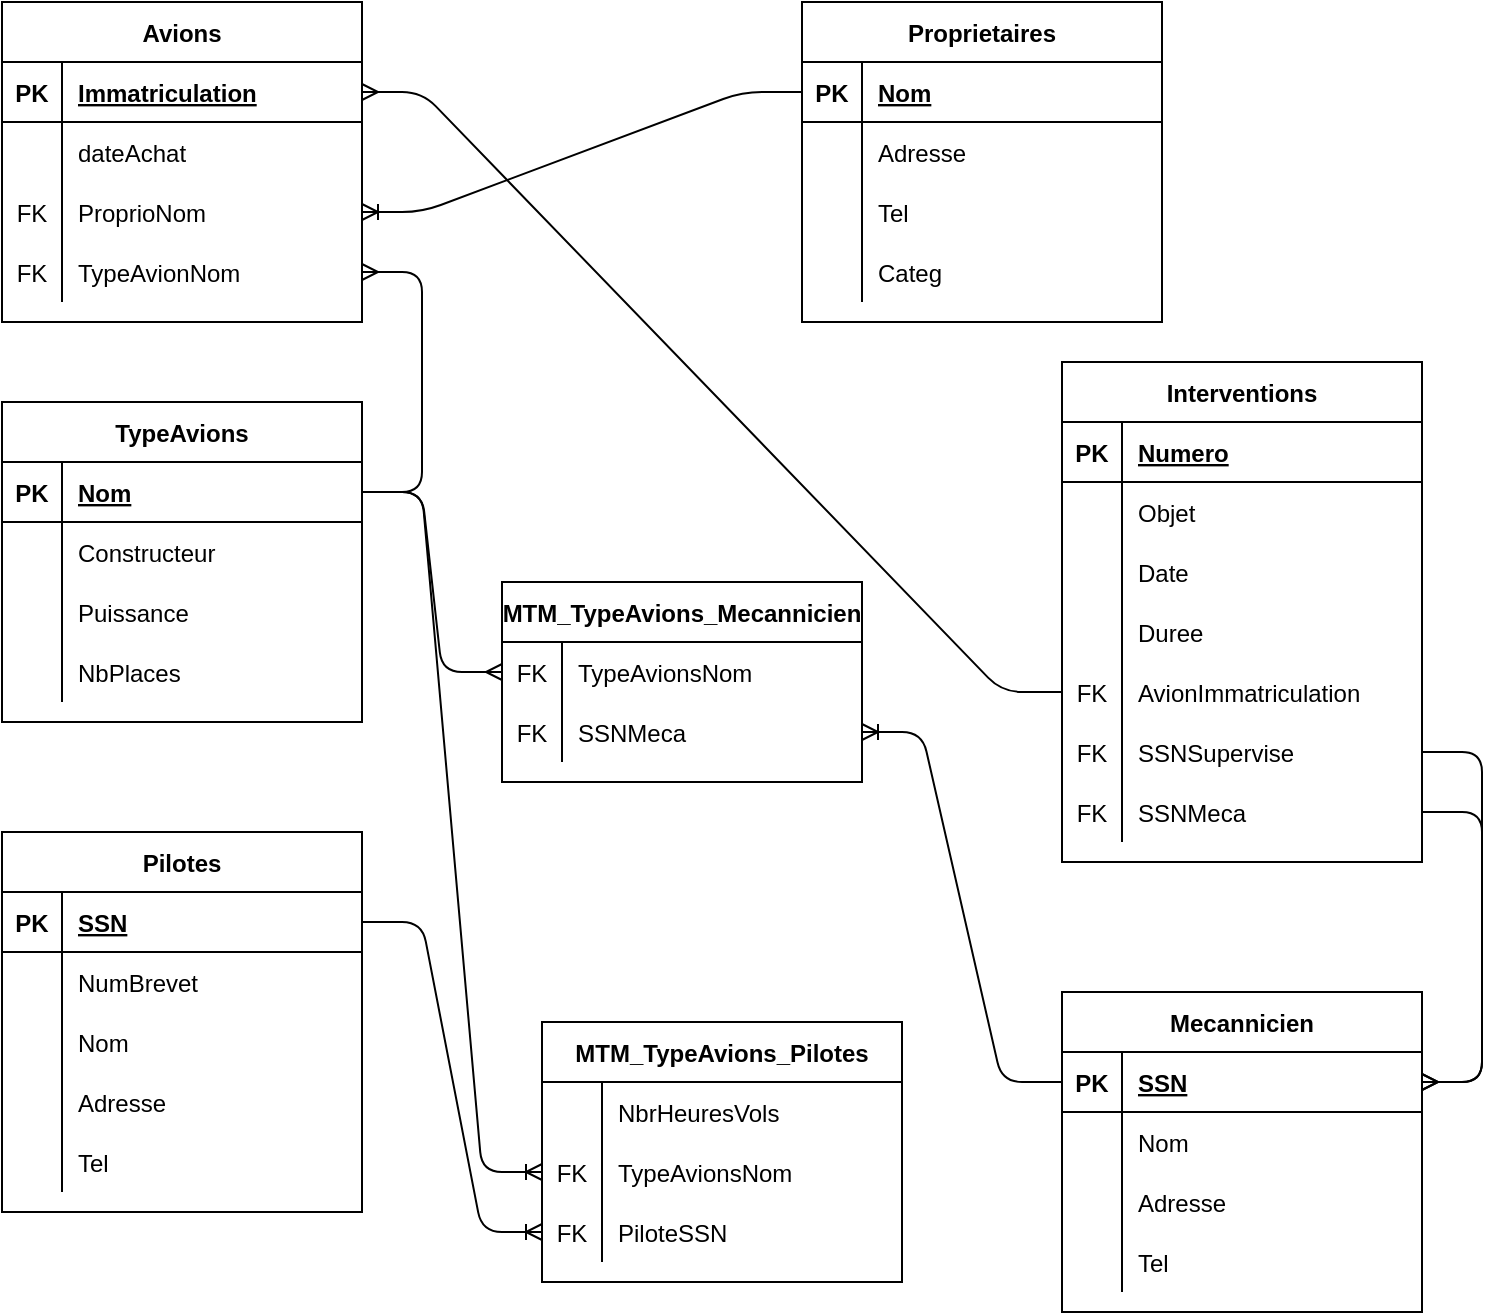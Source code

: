 <mxfile version="14.1.8" type="device"><diagram id="R2lEEEUBdFMjLlhIrx00" name="Page-1"><mxGraphModel dx="875" dy="618" grid="1" gridSize="10" guides="1" tooltips="1" connect="1" arrows="1" fold="1" page="1" pageScale="1" pageWidth="850" pageHeight="1100" math="0" shadow="0" extFonts="Permanent Marker^https://fonts.googleapis.com/css?family=Permanent+Marker"><root><mxCell id="0"/><mxCell id="1" parent="0"/><mxCell id="cyLwVZvLQlu1YtVGpm8A-1" value="Avions" style="shape=table;startSize=30;container=1;collapsible=1;childLayout=tableLayout;fixedRows=1;rowLines=0;fontStyle=1;align=center;resizeLast=1;" vertex="1" parent="1"><mxGeometry x="40" y="40" width="180" height="160" as="geometry"/></mxCell><mxCell id="cyLwVZvLQlu1YtVGpm8A-2" value="" style="shape=partialRectangle;collapsible=0;dropTarget=0;pointerEvents=0;fillColor=none;top=0;left=0;bottom=1;right=0;points=[[0,0.5],[1,0.5]];portConstraint=eastwest;" vertex="1" parent="cyLwVZvLQlu1YtVGpm8A-1"><mxGeometry y="30" width="180" height="30" as="geometry"/></mxCell><mxCell id="cyLwVZvLQlu1YtVGpm8A-3" value="PK" style="shape=partialRectangle;connectable=0;fillColor=none;top=0;left=0;bottom=0;right=0;fontStyle=1;overflow=hidden;" vertex="1" parent="cyLwVZvLQlu1YtVGpm8A-2"><mxGeometry width="30" height="30" as="geometry"/></mxCell><mxCell id="cyLwVZvLQlu1YtVGpm8A-4" value="Immatriculation" style="shape=partialRectangle;connectable=0;fillColor=none;top=0;left=0;bottom=0;right=0;align=left;spacingLeft=6;fontStyle=5;overflow=hidden;" vertex="1" parent="cyLwVZvLQlu1YtVGpm8A-2"><mxGeometry x="30" width="150" height="30" as="geometry"/></mxCell><mxCell id="cyLwVZvLQlu1YtVGpm8A-5" value="" style="shape=partialRectangle;collapsible=0;dropTarget=0;pointerEvents=0;fillColor=none;top=0;left=0;bottom=0;right=0;points=[[0,0.5],[1,0.5]];portConstraint=eastwest;" vertex="1" parent="cyLwVZvLQlu1YtVGpm8A-1"><mxGeometry y="60" width="180" height="30" as="geometry"/></mxCell><mxCell id="cyLwVZvLQlu1YtVGpm8A-6" value="" style="shape=partialRectangle;connectable=0;fillColor=none;top=0;left=0;bottom=0;right=0;editable=1;overflow=hidden;" vertex="1" parent="cyLwVZvLQlu1YtVGpm8A-5"><mxGeometry width="30" height="30" as="geometry"/></mxCell><mxCell id="cyLwVZvLQlu1YtVGpm8A-7" value="dateAchat" style="shape=partialRectangle;connectable=0;fillColor=none;top=0;left=0;bottom=0;right=0;align=left;spacingLeft=6;overflow=hidden;" vertex="1" parent="cyLwVZvLQlu1YtVGpm8A-5"><mxGeometry x="30" width="150" height="30" as="geometry"/></mxCell><mxCell id="cyLwVZvLQlu1YtVGpm8A-29" value="" style="shape=partialRectangle;collapsible=0;dropTarget=0;pointerEvents=0;fillColor=none;top=0;left=0;bottom=0;right=0;points=[[0,0.5],[1,0.5]];portConstraint=eastwest;" vertex="1" parent="cyLwVZvLQlu1YtVGpm8A-1"><mxGeometry y="90" width="180" height="30" as="geometry"/></mxCell><mxCell id="cyLwVZvLQlu1YtVGpm8A-30" value="FK" style="shape=partialRectangle;connectable=0;fillColor=none;top=0;left=0;bottom=0;right=0;fontStyle=0;overflow=hidden;" vertex="1" parent="cyLwVZvLQlu1YtVGpm8A-29"><mxGeometry width="30" height="30" as="geometry"/></mxCell><mxCell id="cyLwVZvLQlu1YtVGpm8A-31" value="ProprioNom" style="shape=partialRectangle;connectable=0;fillColor=none;top=0;left=0;bottom=0;right=0;align=left;spacingLeft=6;fontStyle=0;overflow=hidden;" vertex="1" parent="cyLwVZvLQlu1YtVGpm8A-29"><mxGeometry x="30" width="150" height="30" as="geometry"/></mxCell><mxCell id="cyLwVZvLQlu1YtVGpm8A-48" value="" style="shape=partialRectangle;collapsible=0;dropTarget=0;pointerEvents=0;fillColor=none;top=0;left=0;bottom=0;right=0;points=[[0,0.5],[1,0.5]];portConstraint=eastwest;" vertex="1" parent="cyLwVZvLQlu1YtVGpm8A-1"><mxGeometry y="120" width="180" height="30" as="geometry"/></mxCell><mxCell id="cyLwVZvLQlu1YtVGpm8A-49" value="FK" style="shape=partialRectangle;connectable=0;fillColor=none;top=0;left=0;bottom=0;right=0;fontStyle=0;overflow=hidden;" vertex="1" parent="cyLwVZvLQlu1YtVGpm8A-48"><mxGeometry width="30" height="30" as="geometry"/></mxCell><mxCell id="cyLwVZvLQlu1YtVGpm8A-50" value="TypeAvionNom" style="shape=partialRectangle;connectable=0;fillColor=none;top=0;left=0;bottom=0;right=0;align=left;spacingLeft=6;fontStyle=0;overflow=hidden;" vertex="1" parent="cyLwVZvLQlu1YtVGpm8A-48"><mxGeometry x="30" width="150" height="30" as="geometry"/></mxCell><mxCell id="cyLwVZvLQlu1YtVGpm8A-14" value="Proprietaires" style="shape=table;startSize=30;container=1;collapsible=1;childLayout=tableLayout;fixedRows=1;rowLines=0;fontStyle=1;align=center;resizeLast=1;" vertex="1" parent="1"><mxGeometry x="440" y="40" width="180" height="160" as="geometry"/></mxCell><mxCell id="cyLwVZvLQlu1YtVGpm8A-15" value="" style="shape=partialRectangle;collapsible=0;dropTarget=0;pointerEvents=0;fillColor=none;top=0;left=0;bottom=1;right=0;points=[[0,0.5],[1,0.5]];portConstraint=eastwest;" vertex="1" parent="cyLwVZvLQlu1YtVGpm8A-14"><mxGeometry y="30" width="180" height="30" as="geometry"/></mxCell><mxCell id="cyLwVZvLQlu1YtVGpm8A-16" value="PK" style="shape=partialRectangle;connectable=0;fillColor=none;top=0;left=0;bottom=0;right=0;fontStyle=1;overflow=hidden;" vertex="1" parent="cyLwVZvLQlu1YtVGpm8A-15"><mxGeometry width="30" height="30" as="geometry"/></mxCell><mxCell id="cyLwVZvLQlu1YtVGpm8A-17" value="Nom" style="shape=partialRectangle;connectable=0;fillColor=none;top=0;left=0;bottom=0;right=0;align=left;spacingLeft=6;fontStyle=5;overflow=hidden;" vertex="1" parent="cyLwVZvLQlu1YtVGpm8A-15"><mxGeometry x="30" width="150" height="30" as="geometry"/></mxCell><mxCell id="cyLwVZvLQlu1YtVGpm8A-18" value="" style="shape=partialRectangle;collapsible=0;dropTarget=0;pointerEvents=0;fillColor=none;top=0;left=0;bottom=0;right=0;points=[[0,0.5],[1,0.5]];portConstraint=eastwest;" vertex="1" parent="cyLwVZvLQlu1YtVGpm8A-14"><mxGeometry y="60" width="180" height="30" as="geometry"/></mxCell><mxCell id="cyLwVZvLQlu1YtVGpm8A-19" value="" style="shape=partialRectangle;connectable=0;fillColor=none;top=0;left=0;bottom=0;right=0;editable=1;overflow=hidden;" vertex="1" parent="cyLwVZvLQlu1YtVGpm8A-18"><mxGeometry width="30" height="30" as="geometry"/></mxCell><mxCell id="cyLwVZvLQlu1YtVGpm8A-20" value="Adresse" style="shape=partialRectangle;connectable=0;fillColor=none;top=0;left=0;bottom=0;right=0;align=left;spacingLeft=6;overflow=hidden;" vertex="1" parent="cyLwVZvLQlu1YtVGpm8A-18"><mxGeometry x="30" width="150" height="30" as="geometry"/></mxCell><mxCell id="cyLwVZvLQlu1YtVGpm8A-21" value="" style="shape=partialRectangle;collapsible=0;dropTarget=0;pointerEvents=0;fillColor=none;top=0;left=0;bottom=0;right=0;points=[[0,0.5],[1,0.5]];portConstraint=eastwest;" vertex="1" parent="cyLwVZvLQlu1YtVGpm8A-14"><mxGeometry y="90" width="180" height="30" as="geometry"/></mxCell><mxCell id="cyLwVZvLQlu1YtVGpm8A-22" value="" style="shape=partialRectangle;connectable=0;fillColor=none;top=0;left=0;bottom=0;right=0;editable=1;overflow=hidden;" vertex="1" parent="cyLwVZvLQlu1YtVGpm8A-21"><mxGeometry width="30" height="30" as="geometry"/></mxCell><mxCell id="cyLwVZvLQlu1YtVGpm8A-23" value="Tel" style="shape=partialRectangle;connectable=0;fillColor=none;top=0;left=0;bottom=0;right=0;align=left;spacingLeft=6;overflow=hidden;" vertex="1" parent="cyLwVZvLQlu1YtVGpm8A-21"><mxGeometry x="30" width="150" height="30" as="geometry"/></mxCell><mxCell id="cyLwVZvLQlu1YtVGpm8A-24" value="" style="shape=partialRectangle;collapsible=0;dropTarget=0;pointerEvents=0;fillColor=none;top=0;left=0;bottom=0;right=0;points=[[0,0.5],[1,0.5]];portConstraint=eastwest;" vertex="1" parent="cyLwVZvLQlu1YtVGpm8A-14"><mxGeometry y="120" width="180" height="30" as="geometry"/></mxCell><mxCell id="cyLwVZvLQlu1YtVGpm8A-25" value="" style="shape=partialRectangle;connectable=0;fillColor=none;top=0;left=0;bottom=0;right=0;editable=1;overflow=hidden;" vertex="1" parent="cyLwVZvLQlu1YtVGpm8A-24"><mxGeometry width="30" height="30" as="geometry"/></mxCell><mxCell id="cyLwVZvLQlu1YtVGpm8A-26" value="Categ" style="shape=partialRectangle;connectable=0;fillColor=none;top=0;left=0;bottom=0;right=0;align=left;spacingLeft=6;overflow=hidden;" vertex="1" parent="cyLwVZvLQlu1YtVGpm8A-24"><mxGeometry x="30" width="150" height="30" as="geometry"/></mxCell><mxCell id="cyLwVZvLQlu1YtVGpm8A-32" value="" style="edgeStyle=entityRelationEdgeStyle;fontSize=12;html=1;endArrow=ERoneToMany;entryX=1;entryY=0.5;entryDx=0;entryDy=0;exitX=0;exitY=0.5;exitDx=0;exitDy=0;" edge="1" parent="1" source="cyLwVZvLQlu1YtVGpm8A-15" target="cyLwVZvLQlu1YtVGpm8A-29"><mxGeometry width="100" height="100" relative="1" as="geometry"><mxPoint x="300" y="240" as="sourcePoint"/><mxPoint x="400" y="140" as="targetPoint"/></mxGeometry></mxCell><mxCell id="cyLwVZvLQlu1YtVGpm8A-35" value="TypeAvions" style="shape=table;startSize=30;container=1;collapsible=1;childLayout=tableLayout;fixedRows=1;rowLines=0;fontStyle=1;align=center;resizeLast=1;" vertex="1" parent="1"><mxGeometry x="40" y="240" width="180" height="160" as="geometry"/></mxCell><mxCell id="cyLwVZvLQlu1YtVGpm8A-36" value="" style="shape=partialRectangle;collapsible=0;dropTarget=0;pointerEvents=0;fillColor=none;top=0;left=0;bottom=1;right=0;points=[[0,0.5],[1,0.5]];portConstraint=eastwest;" vertex="1" parent="cyLwVZvLQlu1YtVGpm8A-35"><mxGeometry y="30" width="180" height="30" as="geometry"/></mxCell><mxCell id="cyLwVZvLQlu1YtVGpm8A-37" value="PK" style="shape=partialRectangle;connectable=0;fillColor=none;top=0;left=0;bottom=0;right=0;fontStyle=1;overflow=hidden;" vertex="1" parent="cyLwVZvLQlu1YtVGpm8A-36"><mxGeometry width="30" height="30" as="geometry"/></mxCell><mxCell id="cyLwVZvLQlu1YtVGpm8A-38" value="Nom" style="shape=partialRectangle;connectable=0;fillColor=none;top=0;left=0;bottom=0;right=0;align=left;spacingLeft=6;fontStyle=5;overflow=hidden;" vertex="1" parent="cyLwVZvLQlu1YtVGpm8A-36"><mxGeometry x="30" width="150" height="30" as="geometry"/></mxCell><mxCell id="cyLwVZvLQlu1YtVGpm8A-39" value="" style="shape=partialRectangle;collapsible=0;dropTarget=0;pointerEvents=0;fillColor=none;top=0;left=0;bottom=0;right=0;points=[[0,0.5],[1,0.5]];portConstraint=eastwest;" vertex="1" parent="cyLwVZvLQlu1YtVGpm8A-35"><mxGeometry y="60" width="180" height="30" as="geometry"/></mxCell><mxCell id="cyLwVZvLQlu1YtVGpm8A-40" value="" style="shape=partialRectangle;connectable=0;fillColor=none;top=0;left=0;bottom=0;right=0;editable=1;overflow=hidden;" vertex="1" parent="cyLwVZvLQlu1YtVGpm8A-39"><mxGeometry width="30" height="30" as="geometry"/></mxCell><mxCell id="cyLwVZvLQlu1YtVGpm8A-41" value="Constructeur" style="shape=partialRectangle;connectable=0;fillColor=none;top=0;left=0;bottom=0;right=0;align=left;spacingLeft=6;overflow=hidden;" vertex="1" parent="cyLwVZvLQlu1YtVGpm8A-39"><mxGeometry x="30" width="150" height="30" as="geometry"/></mxCell><mxCell id="cyLwVZvLQlu1YtVGpm8A-42" value="" style="shape=partialRectangle;collapsible=0;dropTarget=0;pointerEvents=0;fillColor=none;top=0;left=0;bottom=0;right=0;points=[[0,0.5],[1,0.5]];portConstraint=eastwest;" vertex="1" parent="cyLwVZvLQlu1YtVGpm8A-35"><mxGeometry y="90" width="180" height="30" as="geometry"/></mxCell><mxCell id="cyLwVZvLQlu1YtVGpm8A-43" value="" style="shape=partialRectangle;connectable=0;fillColor=none;top=0;left=0;bottom=0;right=0;editable=1;overflow=hidden;" vertex="1" parent="cyLwVZvLQlu1YtVGpm8A-42"><mxGeometry width="30" height="30" as="geometry"/></mxCell><mxCell id="cyLwVZvLQlu1YtVGpm8A-44" value="Puissance" style="shape=partialRectangle;connectable=0;fillColor=none;top=0;left=0;bottom=0;right=0;align=left;spacingLeft=6;overflow=hidden;" vertex="1" parent="cyLwVZvLQlu1YtVGpm8A-42"><mxGeometry x="30" width="150" height="30" as="geometry"/></mxCell><mxCell id="cyLwVZvLQlu1YtVGpm8A-45" value="" style="shape=partialRectangle;collapsible=0;dropTarget=0;pointerEvents=0;fillColor=none;top=0;left=0;bottom=0;right=0;points=[[0,0.5],[1,0.5]];portConstraint=eastwest;" vertex="1" parent="cyLwVZvLQlu1YtVGpm8A-35"><mxGeometry y="120" width="180" height="30" as="geometry"/></mxCell><mxCell id="cyLwVZvLQlu1YtVGpm8A-46" value="" style="shape=partialRectangle;connectable=0;fillColor=none;top=0;left=0;bottom=0;right=0;editable=1;overflow=hidden;" vertex="1" parent="cyLwVZvLQlu1YtVGpm8A-45"><mxGeometry width="30" height="30" as="geometry"/></mxCell><mxCell id="cyLwVZvLQlu1YtVGpm8A-47" value="NbPlaces" style="shape=partialRectangle;connectable=0;fillColor=none;top=0;left=0;bottom=0;right=0;align=left;spacingLeft=6;overflow=hidden;" vertex="1" parent="cyLwVZvLQlu1YtVGpm8A-45"><mxGeometry x="30" width="150" height="30" as="geometry"/></mxCell><mxCell id="cyLwVZvLQlu1YtVGpm8A-51" value="" style="edgeStyle=entityRelationEdgeStyle;fontSize=12;html=1;endArrow=ERmany;entryX=1;entryY=0.5;entryDx=0;entryDy=0;exitX=1;exitY=0.5;exitDx=0;exitDy=0;" edge="1" parent="1" source="cyLwVZvLQlu1YtVGpm8A-36" target="cyLwVZvLQlu1YtVGpm8A-48"><mxGeometry width="100" height="100" relative="1" as="geometry"><mxPoint x="280" y="350" as="sourcePoint"/><mxPoint x="380" y="250" as="targetPoint"/></mxGeometry></mxCell><mxCell id="cyLwVZvLQlu1YtVGpm8A-52" value="Pilotes" style="shape=table;startSize=30;container=1;collapsible=1;childLayout=tableLayout;fixedRows=1;rowLines=0;fontStyle=1;align=center;resizeLast=1;" vertex="1" parent="1"><mxGeometry x="40" y="455" width="180" height="190" as="geometry"/></mxCell><mxCell id="cyLwVZvLQlu1YtVGpm8A-53" value="" style="shape=partialRectangle;collapsible=0;dropTarget=0;pointerEvents=0;fillColor=none;top=0;left=0;bottom=1;right=0;points=[[0,0.5],[1,0.5]];portConstraint=eastwest;" vertex="1" parent="cyLwVZvLQlu1YtVGpm8A-52"><mxGeometry y="30" width="180" height="30" as="geometry"/></mxCell><mxCell id="cyLwVZvLQlu1YtVGpm8A-54" value="PK" style="shape=partialRectangle;connectable=0;fillColor=none;top=0;left=0;bottom=0;right=0;fontStyle=1;overflow=hidden;" vertex="1" parent="cyLwVZvLQlu1YtVGpm8A-53"><mxGeometry width="30" height="30" as="geometry"/></mxCell><mxCell id="cyLwVZvLQlu1YtVGpm8A-55" value="SSN" style="shape=partialRectangle;connectable=0;fillColor=none;top=0;left=0;bottom=0;right=0;align=left;spacingLeft=6;fontStyle=5;overflow=hidden;" vertex="1" parent="cyLwVZvLQlu1YtVGpm8A-53"><mxGeometry x="30" width="150" height="30" as="geometry"/></mxCell><mxCell id="cyLwVZvLQlu1YtVGpm8A-56" value="" style="shape=partialRectangle;collapsible=0;dropTarget=0;pointerEvents=0;fillColor=none;top=0;left=0;bottom=0;right=0;points=[[0,0.5],[1,0.5]];portConstraint=eastwest;" vertex="1" parent="cyLwVZvLQlu1YtVGpm8A-52"><mxGeometry y="60" width="180" height="30" as="geometry"/></mxCell><mxCell id="cyLwVZvLQlu1YtVGpm8A-57" value="" style="shape=partialRectangle;connectable=0;fillColor=none;top=0;left=0;bottom=0;right=0;editable=1;overflow=hidden;" vertex="1" parent="cyLwVZvLQlu1YtVGpm8A-56"><mxGeometry width="30" height="30" as="geometry"/></mxCell><mxCell id="cyLwVZvLQlu1YtVGpm8A-58" value="NumBrevet" style="shape=partialRectangle;connectable=0;fillColor=none;top=0;left=0;bottom=0;right=0;align=left;spacingLeft=6;overflow=hidden;" vertex="1" parent="cyLwVZvLQlu1YtVGpm8A-56"><mxGeometry x="30" width="150" height="30" as="geometry"/></mxCell><mxCell id="cyLwVZvLQlu1YtVGpm8A-59" value="" style="shape=partialRectangle;collapsible=0;dropTarget=0;pointerEvents=0;fillColor=none;top=0;left=0;bottom=0;right=0;points=[[0,0.5],[1,0.5]];portConstraint=eastwest;" vertex="1" parent="cyLwVZvLQlu1YtVGpm8A-52"><mxGeometry y="90" width="180" height="30" as="geometry"/></mxCell><mxCell id="cyLwVZvLQlu1YtVGpm8A-60" value="" style="shape=partialRectangle;connectable=0;fillColor=none;top=0;left=0;bottom=0;right=0;editable=1;overflow=hidden;" vertex="1" parent="cyLwVZvLQlu1YtVGpm8A-59"><mxGeometry width="30" height="30" as="geometry"/></mxCell><mxCell id="cyLwVZvLQlu1YtVGpm8A-61" value="Nom" style="shape=partialRectangle;connectable=0;fillColor=none;top=0;left=0;bottom=0;right=0;align=left;spacingLeft=6;overflow=hidden;" vertex="1" parent="cyLwVZvLQlu1YtVGpm8A-59"><mxGeometry x="30" width="150" height="30" as="geometry"/></mxCell><mxCell id="cyLwVZvLQlu1YtVGpm8A-62" value="" style="shape=partialRectangle;collapsible=0;dropTarget=0;pointerEvents=0;fillColor=none;top=0;left=0;bottom=0;right=0;points=[[0,0.5],[1,0.5]];portConstraint=eastwest;" vertex="1" parent="cyLwVZvLQlu1YtVGpm8A-52"><mxGeometry y="120" width="180" height="30" as="geometry"/></mxCell><mxCell id="cyLwVZvLQlu1YtVGpm8A-63" value="" style="shape=partialRectangle;connectable=0;fillColor=none;top=0;left=0;bottom=0;right=0;editable=1;overflow=hidden;" vertex="1" parent="cyLwVZvLQlu1YtVGpm8A-62"><mxGeometry width="30" height="30" as="geometry"/></mxCell><mxCell id="cyLwVZvLQlu1YtVGpm8A-64" value="Adresse" style="shape=partialRectangle;connectable=0;fillColor=none;top=0;left=0;bottom=0;right=0;align=left;spacingLeft=6;overflow=hidden;" vertex="1" parent="cyLwVZvLQlu1YtVGpm8A-62"><mxGeometry x="30" width="150" height="30" as="geometry"/></mxCell><mxCell id="cyLwVZvLQlu1YtVGpm8A-66" value="" style="shape=partialRectangle;collapsible=0;dropTarget=0;pointerEvents=0;fillColor=none;top=0;left=0;bottom=0;right=0;points=[[0,0.5],[1,0.5]];portConstraint=eastwest;" vertex="1" parent="cyLwVZvLQlu1YtVGpm8A-52"><mxGeometry y="150" width="180" height="30" as="geometry"/></mxCell><mxCell id="cyLwVZvLQlu1YtVGpm8A-67" value="" style="shape=partialRectangle;connectable=0;fillColor=none;top=0;left=0;bottom=0;right=0;editable=1;overflow=hidden;" vertex="1" parent="cyLwVZvLQlu1YtVGpm8A-66"><mxGeometry width="30" height="30" as="geometry"/></mxCell><mxCell id="cyLwVZvLQlu1YtVGpm8A-68" value="Tel" style="shape=partialRectangle;connectable=0;fillColor=none;top=0;left=0;bottom=0;right=0;align=left;spacingLeft=6;overflow=hidden;" vertex="1" parent="cyLwVZvLQlu1YtVGpm8A-66"><mxGeometry x="30" width="150" height="30" as="geometry"/></mxCell><mxCell id="cyLwVZvLQlu1YtVGpm8A-69" value="MTM_TypeAvions_Pilotes" style="shape=table;startSize=30;container=1;collapsible=1;childLayout=tableLayout;fixedRows=1;rowLines=0;fontStyle=1;align=center;resizeLast=1;" vertex="1" parent="1"><mxGeometry x="310" y="550" width="180" height="130" as="geometry"/></mxCell><mxCell id="cyLwVZvLQlu1YtVGpm8A-79" value="" style="shape=partialRectangle;collapsible=0;dropTarget=0;pointerEvents=0;fillColor=none;top=0;left=0;bottom=0;right=0;points=[[0,0.5],[1,0.5]];portConstraint=eastwest;" vertex="1" parent="cyLwVZvLQlu1YtVGpm8A-69"><mxGeometry y="30" width="180" height="30" as="geometry"/></mxCell><mxCell id="cyLwVZvLQlu1YtVGpm8A-80" value="" style="shape=partialRectangle;connectable=0;fillColor=none;top=0;left=0;bottom=0;right=0;editable=1;overflow=hidden;" vertex="1" parent="cyLwVZvLQlu1YtVGpm8A-79"><mxGeometry width="30" height="30" as="geometry"/></mxCell><mxCell id="cyLwVZvLQlu1YtVGpm8A-81" value="NbrHeuresVols" style="shape=partialRectangle;connectable=0;fillColor=none;top=0;left=0;bottom=0;right=0;align=left;spacingLeft=6;overflow=hidden;" vertex="1" parent="cyLwVZvLQlu1YtVGpm8A-79"><mxGeometry x="30" width="150" height="30" as="geometry"/></mxCell><mxCell id="cyLwVZvLQlu1YtVGpm8A-82" value="" style="shape=partialRectangle;collapsible=0;dropTarget=0;pointerEvents=0;fillColor=none;top=0;left=0;bottom=0;right=0;points=[[0,0.5],[1,0.5]];portConstraint=eastwest;" vertex="1" parent="cyLwVZvLQlu1YtVGpm8A-69"><mxGeometry y="60" width="180" height="30" as="geometry"/></mxCell><mxCell id="cyLwVZvLQlu1YtVGpm8A-83" value="FK" style="shape=partialRectangle;connectable=0;fillColor=none;top=0;left=0;bottom=0;right=0;fontStyle=0;overflow=hidden;" vertex="1" parent="cyLwVZvLQlu1YtVGpm8A-82"><mxGeometry width="30" height="30" as="geometry"/></mxCell><mxCell id="cyLwVZvLQlu1YtVGpm8A-84" value="TypeAvionsNom" style="shape=partialRectangle;connectable=0;fillColor=none;top=0;left=0;bottom=0;right=0;align=left;spacingLeft=6;fontStyle=0;overflow=hidden;" vertex="1" parent="cyLwVZvLQlu1YtVGpm8A-82"><mxGeometry x="30" width="150" height="30" as="geometry"/></mxCell><mxCell id="cyLwVZvLQlu1YtVGpm8A-85" value="" style="shape=partialRectangle;collapsible=0;dropTarget=0;pointerEvents=0;fillColor=none;top=0;left=0;bottom=0;right=0;points=[[0,0.5],[1,0.5]];portConstraint=eastwest;" vertex="1" parent="cyLwVZvLQlu1YtVGpm8A-69"><mxGeometry y="90" width="180" height="30" as="geometry"/></mxCell><mxCell id="cyLwVZvLQlu1YtVGpm8A-86" value="FK" style="shape=partialRectangle;connectable=0;fillColor=none;top=0;left=0;bottom=0;right=0;fontStyle=0;overflow=hidden;" vertex="1" parent="cyLwVZvLQlu1YtVGpm8A-85"><mxGeometry width="30" height="30" as="geometry"/></mxCell><mxCell id="cyLwVZvLQlu1YtVGpm8A-87" value="PiloteSSN" style="shape=partialRectangle;connectable=0;fillColor=none;top=0;left=0;bottom=0;right=0;align=left;spacingLeft=6;fontStyle=0;overflow=hidden;" vertex="1" parent="cyLwVZvLQlu1YtVGpm8A-85"><mxGeometry x="30" width="150" height="30" as="geometry"/></mxCell><mxCell id="cyLwVZvLQlu1YtVGpm8A-88" value="" style="edgeStyle=entityRelationEdgeStyle;fontSize=12;html=1;endArrow=ERoneToMany;exitX=1;exitY=0.5;exitDx=0;exitDy=0;entryX=0;entryY=0.5;entryDx=0;entryDy=0;" edge="1" parent="1" source="cyLwVZvLQlu1YtVGpm8A-36" target="cyLwVZvLQlu1YtVGpm8A-82"><mxGeometry width="100" height="100" relative="1" as="geometry"><mxPoint x="325" y="360" as="sourcePoint"/><mxPoint x="425" y="260" as="targetPoint"/></mxGeometry></mxCell><mxCell id="cyLwVZvLQlu1YtVGpm8A-89" value="" style="edgeStyle=entityRelationEdgeStyle;fontSize=12;html=1;endArrow=ERoneToMany;entryX=0;entryY=0.5;entryDx=0;entryDy=0;exitX=1;exitY=0.5;exitDx=0;exitDy=0;" edge="1" parent="1" source="cyLwVZvLQlu1YtVGpm8A-53" target="cyLwVZvLQlu1YtVGpm8A-85"><mxGeometry width="100" height="100" relative="1" as="geometry"><mxPoint x="190" y="640" as="sourcePoint"/><mxPoint x="290" y="540" as="targetPoint"/></mxGeometry></mxCell><mxCell id="cyLwVZvLQlu1YtVGpm8A-90" value="Interventions" style="shape=table;startSize=30;container=1;collapsible=1;childLayout=tableLayout;fixedRows=1;rowLines=0;fontStyle=1;align=center;resizeLast=1;" vertex="1" parent="1"><mxGeometry x="570" y="220" width="180" height="250" as="geometry"/></mxCell><mxCell id="cyLwVZvLQlu1YtVGpm8A-91" value="" style="shape=partialRectangle;collapsible=0;dropTarget=0;pointerEvents=0;fillColor=none;top=0;left=0;bottom=1;right=0;points=[[0,0.5],[1,0.5]];portConstraint=eastwest;" vertex="1" parent="cyLwVZvLQlu1YtVGpm8A-90"><mxGeometry y="30" width="180" height="30" as="geometry"/></mxCell><mxCell id="cyLwVZvLQlu1YtVGpm8A-92" value="PK" style="shape=partialRectangle;connectable=0;fillColor=none;top=0;left=0;bottom=0;right=0;fontStyle=1;overflow=hidden;" vertex="1" parent="cyLwVZvLQlu1YtVGpm8A-91"><mxGeometry width="30" height="30" as="geometry"/></mxCell><mxCell id="cyLwVZvLQlu1YtVGpm8A-93" value="Numero" style="shape=partialRectangle;connectable=0;fillColor=none;top=0;left=0;bottom=0;right=0;align=left;spacingLeft=6;fontStyle=5;overflow=hidden;" vertex="1" parent="cyLwVZvLQlu1YtVGpm8A-91"><mxGeometry x="30" width="150" height="30" as="geometry"/></mxCell><mxCell id="cyLwVZvLQlu1YtVGpm8A-94" value="" style="shape=partialRectangle;collapsible=0;dropTarget=0;pointerEvents=0;fillColor=none;top=0;left=0;bottom=0;right=0;points=[[0,0.5],[1,0.5]];portConstraint=eastwest;" vertex="1" parent="cyLwVZvLQlu1YtVGpm8A-90"><mxGeometry y="60" width="180" height="30" as="geometry"/></mxCell><mxCell id="cyLwVZvLQlu1YtVGpm8A-95" value="" style="shape=partialRectangle;connectable=0;fillColor=none;top=0;left=0;bottom=0;right=0;editable=1;overflow=hidden;" vertex="1" parent="cyLwVZvLQlu1YtVGpm8A-94"><mxGeometry width="30" height="30" as="geometry"/></mxCell><mxCell id="cyLwVZvLQlu1YtVGpm8A-96" value="Objet" style="shape=partialRectangle;connectable=0;fillColor=none;top=0;left=0;bottom=0;right=0;align=left;spacingLeft=6;overflow=hidden;" vertex="1" parent="cyLwVZvLQlu1YtVGpm8A-94"><mxGeometry x="30" width="150" height="30" as="geometry"/></mxCell><mxCell id="cyLwVZvLQlu1YtVGpm8A-97" value="" style="shape=partialRectangle;collapsible=0;dropTarget=0;pointerEvents=0;fillColor=none;top=0;left=0;bottom=0;right=0;points=[[0,0.5],[1,0.5]];portConstraint=eastwest;" vertex="1" parent="cyLwVZvLQlu1YtVGpm8A-90"><mxGeometry y="90" width="180" height="30" as="geometry"/></mxCell><mxCell id="cyLwVZvLQlu1YtVGpm8A-98" value="" style="shape=partialRectangle;connectable=0;fillColor=none;top=0;left=0;bottom=0;right=0;editable=1;overflow=hidden;" vertex="1" parent="cyLwVZvLQlu1YtVGpm8A-97"><mxGeometry width="30" height="30" as="geometry"/></mxCell><mxCell id="cyLwVZvLQlu1YtVGpm8A-99" value="Date" style="shape=partialRectangle;connectable=0;fillColor=none;top=0;left=0;bottom=0;right=0;align=left;spacingLeft=6;overflow=hidden;" vertex="1" parent="cyLwVZvLQlu1YtVGpm8A-97"><mxGeometry x="30" width="150" height="30" as="geometry"/></mxCell><mxCell id="cyLwVZvLQlu1YtVGpm8A-100" value="" style="shape=partialRectangle;collapsible=0;dropTarget=0;pointerEvents=0;fillColor=none;top=0;left=0;bottom=0;right=0;points=[[0,0.5],[1,0.5]];portConstraint=eastwest;" vertex="1" parent="cyLwVZvLQlu1YtVGpm8A-90"><mxGeometry y="120" width="180" height="30" as="geometry"/></mxCell><mxCell id="cyLwVZvLQlu1YtVGpm8A-101" value="" style="shape=partialRectangle;connectable=0;fillColor=none;top=0;left=0;bottom=0;right=0;editable=1;overflow=hidden;" vertex="1" parent="cyLwVZvLQlu1YtVGpm8A-100"><mxGeometry width="30" height="30" as="geometry"/></mxCell><mxCell id="cyLwVZvLQlu1YtVGpm8A-102" value="Duree" style="shape=partialRectangle;connectable=0;fillColor=none;top=0;left=0;bottom=0;right=0;align=left;spacingLeft=6;overflow=hidden;" vertex="1" parent="cyLwVZvLQlu1YtVGpm8A-100"><mxGeometry x="30" width="150" height="30" as="geometry"/></mxCell><mxCell id="cyLwVZvLQlu1YtVGpm8A-104" value="" style="shape=partialRectangle;collapsible=0;dropTarget=0;pointerEvents=0;fillColor=none;top=0;left=0;bottom=0;right=0;points=[[0,0.5],[1,0.5]];portConstraint=eastwest;" vertex="1" parent="cyLwVZvLQlu1YtVGpm8A-90"><mxGeometry y="150" width="180" height="30" as="geometry"/></mxCell><mxCell id="cyLwVZvLQlu1YtVGpm8A-105" value="FK" style="shape=partialRectangle;connectable=0;fillColor=none;top=0;left=0;bottom=0;right=0;fontStyle=0;overflow=hidden;" vertex="1" parent="cyLwVZvLQlu1YtVGpm8A-104"><mxGeometry width="30" height="30" as="geometry"/></mxCell><mxCell id="cyLwVZvLQlu1YtVGpm8A-106" value="AvionImmatriculation" style="shape=partialRectangle;connectable=0;fillColor=none;top=0;left=0;bottom=0;right=0;align=left;spacingLeft=6;fontStyle=0;overflow=hidden;" vertex="1" parent="cyLwVZvLQlu1YtVGpm8A-104"><mxGeometry x="30" width="150" height="30" as="geometry"/></mxCell><mxCell id="cyLwVZvLQlu1YtVGpm8A-120" value="" style="shape=partialRectangle;collapsible=0;dropTarget=0;pointerEvents=0;fillColor=none;top=0;left=0;bottom=0;right=0;points=[[0,0.5],[1,0.5]];portConstraint=eastwest;" vertex="1" parent="cyLwVZvLQlu1YtVGpm8A-90"><mxGeometry y="180" width="180" height="30" as="geometry"/></mxCell><mxCell id="cyLwVZvLQlu1YtVGpm8A-121" value="FK" style="shape=partialRectangle;connectable=0;fillColor=none;top=0;left=0;bottom=0;right=0;fontStyle=0;overflow=hidden;" vertex="1" parent="cyLwVZvLQlu1YtVGpm8A-120"><mxGeometry width="30" height="30" as="geometry"/></mxCell><mxCell id="cyLwVZvLQlu1YtVGpm8A-122" value="SSNSupervise" style="shape=partialRectangle;connectable=0;fillColor=none;top=0;left=0;bottom=0;right=0;align=left;spacingLeft=6;fontStyle=0;overflow=hidden;" vertex="1" parent="cyLwVZvLQlu1YtVGpm8A-120"><mxGeometry x="30" width="150" height="30" as="geometry"/></mxCell><mxCell id="cyLwVZvLQlu1YtVGpm8A-130" value="" style="shape=partialRectangle;collapsible=0;dropTarget=0;pointerEvents=0;fillColor=none;top=0;left=0;bottom=0;right=0;points=[[0,0.5],[1,0.5]];portConstraint=eastwest;" vertex="1" parent="cyLwVZvLQlu1YtVGpm8A-90"><mxGeometry y="210" width="180" height="30" as="geometry"/></mxCell><mxCell id="cyLwVZvLQlu1YtVGpm8A-131" value="FK" style="shape=partialRectangle;connectable=0;fillColor=none;top=0;left=0;bottom=0;right=0;fontStyle=0;overflow=hidden;" vertex="1" parent="cyLwVZvLQlu1YtVGpm8A-130"><mxGeometry width="30" height="30" as="geometry"/></mxCell><mxCell id="cyLwVZvLQlu1YtVGpm8A-132" value="SSNMeca" style="shape=partialRectangle;connectable=0;fillColor=none;top=0;left=0;bottom=0;right=0;align=left;spacingLeft=6;fontStyle=0;overflow=hidden;" vertex="1" parent="cyLwVZvLQlu1YtVGpm8A-130"><mxGeometry x="30" width="150" height="30" as="geometry"/></mxCell><mxCell id="cyLwVZvLQlu1YtVGpm8A-103" value="" style="edgeStyle=entityRelationEdgeStyle;fontSize=12;html=1;endArrow=ERmany;entryX=1;entryY=0.5;entryDx=0;entryDy=0;exitX=0;exitY=0.5;exitDx=0;exitDy=0;" edge="1" parent="1" source="cyLwVZvLQlu1YtVGpm8A-104" target="cyLwVZvLQlu1YtVGpm8A-2"><mxGeometry width="100" height="100" relative="1" as="geometry"><mxPoint x="370" y="350" as="sourcePoint"/><mxPoint x="470" y="250" as="targetPoint"/></mxGeometry></mxCell><mxCell id="cyLwVZvLQlu1YtVGpm8A-107" value="Mecannicien" style="shape=table;startSize=30;container=1;collapsible=1;childLayout=tableLayout;fixedRows=1;rowLines=0;fontStyle=1;align=center;resizeLast=1;" vertex="1" parent="1"><mxGeometry x="570" y="535" width="180" height="160" as="geometry"/></mxCell><mxCell id="cyLwVZvLQlu1YtVGpm8A-108" value="" style="shape=partialRectangle;collapsible=0;dropTarget=0;pointerEvents=0;fillColor=none;top=0;left=0;bottom=1;right=0;points=[[0,0.5],[1,0.5]];portConstraint=eastwest;" vertex="1" parent="cyLwVZvLQlu1YtVGpm8A-107"><mxGeometry y="30" width="180" height="30" as="geometry"/></mxCell><mxCell id="cyLwVZvLQlu1YtVGpm8A-109" value="PK" style="shape=partialRectangle;connectable=0;fillColor=none;top=0;left=0;bottom=0;right=0;fontStyle=1;overflow=hidden;" vertex="1" parent="cyLwVZvLQlu1YtVGpm8A-108"><mxGeometry width="30" height="30" as="geometry"/></mxCell><mxCell id="cyLwVZvLQlu1YtVGpm8A-110" value="SSN" style="shape=partialRectangle;connectable=0;fillColor=none;top=0;left=0;bottom=0;right=0;align=left;spacingLeft=6;fontStyle=5;overflow=hidden;" vertex="1" parent="cyLwVZvLQlu1YtVGpm8A-108"><mxGeometry x="30" width="150" height="30" as="geometry"/></mxCell><mxCell id="cyLwVZvLQlu1YtVGpm8A-111" value="" style="shape=partialRectangle;collapsible=0;dropTarget=0;pointerEvents=0;fillColor=none;top=0;left=0;bottom=0;right=0;points=[[0,0.5],[1,0.5]];portConstraint=eastwest;" vertex="1" parent="cyLwVZvLQlu1YtVGpm8A-107"><mxGeometry y="60" width="180" height="30" as="geometry"/></mxCell><mxCell id="cyLwVZvLQlu1YtVGpm8A-112" value="" style="shape=partialRectangle;connectable=0;fillColor=none;top=0;left=0;bottom=0;right=0;editable=1;overflow=hidden;" vertex="1" parent="cyLwVZvLQlu1YtVGpm8A-111"><mxGeometry width="30" height="30" as="geometry"/></mxCell><mxCell id="cyLwVZvLQlu1YtVGpm8A-113" value="Nom" style="shape=partialRectangle;connectable=0;fillColor=none;top=0;left=0;bottom=0;right=0;align=left;spacingLeft=6;overflow=hidden;" vertex="1" parent="cyLwVZvLQlu1YtVGpm8A-111"><mxGeometry x="30" width="150" height="30" as="geometry"/></mxCell><mxCell id="cyLwVZvLQlu1YtVGpm8A-114" value="" style="shape=partialRectangle;collapsible=0;dropTarget=0;pointerEvents=0;fillColor=none;top=0;left=0;bottom=0;right=0;points=[[0,0.5],[1,0.5]];portConstraint=eastwest;" vertex="1" parent="cyLwVZvLQlu1YtVGpm8A-107"><mxGeometry y="90" width="180" height="30" as="geometry"/></mxCell><mxCell id="cyLwVZvLQlu1YtVGpm8A-115" value="" style="shape=partialRectangle;connectable=0;fillColor=none;top=0;left=0;bottom=0;right=0;editable=1;overflow=hidden;" vertex="1" parent="cyLwVZvLQlu1YtVGpm8A-114"><mxGeometry width="30" height="30" as="geometry"/></mxCell><mxCell id="cyLwVZvLQlu1YtVGpm8A-116" value="Adresse" style="shape=partialRectangle;connectable=0;fillColor=none;top=0;left=0;bottom=0;right=0;align=left;spacingLeft=6;overflow=hidden;" vertex="1" parent="cyLwVZvLQlu1YtVGpm8A-114"><mxGeometry x="30" width="150" height="30" as="geometry"/></mxCell><mxCell id="cyLwVZvLQlu1YtVGpm8A-117" value="" style="shape=partialRectangle;collapsible=0;dropTarget=0;pointerEvents=0;fillColor=none;top=0;left=0;bottom=0;right=0;points=[[0,0.5],[1,0.5]];portConstraint=eastwest;" vertex="1" parent="cyLwVZvLQlu1YtVGpm8A-107"><mxGeometry y="120" width="180" height="30" as="geometry"/></mxCell><mxCell id="cyLwVZvLQlu1YtVGpm8A-118" value="" style="shape=partialRectangle;connectable=0;fillColor=none;top=0;left=0;bottom=0;right=0;editable=1;overflow=hidden;" vertex="1" parent="cyLwVZvLQlu1YtVGpm8A-117"><mxGeometry width="30" height="30" as="geometry"/></mxCell><mxCell id="cyLwVZvLQlu1YtVGpm8A-119" value="Tel" style="shape=partialRectangle;connectable=0;fillColor=none;top=0;left=0;bottom=0;right=0;align=left;spacingLeft=6;overflow=hidden;" vertex="1" parent="cyLwVZvLQlu1YtVGpm8A-117"><mxGeometry x="30" width="150" height="30" as="geometry"/></mxCell><mxCell id="cyLwVZvLQlu1YtVGpm8A-126" value="" style="edgeStyle=entityRelationEdgeStyle;fontSize=12;html=1;endArrow=ERmany;exitX=1;exitY=0.5;exitDx=0;exitDy=0;entryX=1;entryY=0.5;entryDx=0;entryDy=0;" edge="1" parent="1" source="cyLwVZvLQlu1YtVGpm8A-120" target="cyLwVZvLQlu1YtVGpm8A-108"><mxGeometry width="100" height="100" relative="1" as="geometry"><mxPoint x="340" y="630" as="sourcePoint"/><mxPoint x="680" y="560" as="targetPoint"/></mxGeometry></mxCell><mxCell id="cyLwVZvLQlu1YtVGpm8A-133" value="" style="edgeStyle=entityRelationEdgeStyle;fontSize=12;html=1;endArrow=ERmany;exitX=1;exitY=0.5;exitDx=0;exitDy=0;entryX=1;entryY=0.5;entryDx=0;entryDy=0;" edge="1" parent="1" source="cyLwVZvLQlu1YtVGpm8A-130" target="cyLwVZvLQlu1YtVGpm8A-108"><mxGeometry width="100" height="100" relative="1" as="geometry"><mxPoint x="730" y="513" as="sourcePoint"/><mxPoint x="750" y="530" as="targetPoint"/></mxGeometry></mxCell><mxCell id="cyLwVZvLQlu1YtVGpm8A-134" value="MTM_TypeAvions_Mecannicien" style="shape=table;startSize=30;container=1;collapsible=1;childLayout=tableLayout;fixedRows=1;rowLines=0;fontStyle=1;align=center;resizeLast=1;" vertex="1" parent="1"><mxGeometry x="290" y="330" width="180" height="100" as="geometry"/></mxCell><mxCell id="cyLwVZvLQlu1YtVGpm8A-147" value="" style="shape=partialRectangle;collapsible=0;dropTarget=0;pointerEvents=0;fillColor=none;top=0;left=0;bottom=0;right=0;points=[[0,0.5],[1,0.5]];portConstraint=eastwest;" vertex="1" parent="cyLwVZvLQlu1YtVGpm8A-134"><mxGeometry y="30" width="180" height="30" as="geometry"/></mxCell><mxCell id="cyLwVZvLQlu1YtVGpm8A-148" value="FK" style="shape=partialRectangle;connectable=0;fillColor=none;top=0;left=0;bottom=0;right=0;fontStyle=0;overflow=hidden;" vertex="1" parent="cyLwVZvLQlu1YtVGpm8A-147"><mxGeometry width="30" height="30" as="geometry"/></mxCell><mxCell id="cyLwVZvLQlu1YtVGpm8A-149" value="TypeAvionsNom" style="shape=partialRectangle;connectable=0;fillColor=none;top=0;left=0;bottom=0;right=0;align=left;spacingLeft=6;fontStyle=0;overflow=hidden;" vertex="1" parent="cyLwVZvLQlu1YtVGpm8A-147"><mxGeometry x="30" width="150" height="30" as="geometry"/></mxCell><mxCell id="cyLwVZvLQlu1YtVGpm8A-150" value="" style="shape=partialRectangle;collapsible=0;dropTarget=0;pointerEvents=0;fillColor=none;top=0;left=0;bottom=0;right=0;points=[[0,0.5],[1,0.5]];portConstraint=eastwest;" vertex="1" parent="cyLwVZvLQlu1YtVGpm8A-134"><mxGeometry y="60" width="180" height="30" as="geometry"/></mxCell><mxCell id="cyLwVZvLQlu1YtVGpm8A-151" value="FK" style="shape=partialRectangle;connectable=0;fillColor=none;top=0;left=0;bottom=0;right=0;fontStyle=0;overflow=hidden;" vertex="1" parent="cyLwVZvLQlu1YtVGpm8A-150"><mxGeometry width="30" height="30" as="geometry"/></mxCell><mxCell id="cyLwVZvLQlu1YtVGpm8A-152" value="SSNMeca" style="shape=partialRectangle;connectable=0;fillColor=none;top=0;left=0;bottom=0;right=0;align=left;spacingLeft=6;fontStyle=0;overflow=hidden;" vertex="1" parent="cyLwVZvLQlu1YtVGpm8A-150"><mxGeometry x="30" width="150" height="30" as="geometry"/></mxCell><mxCell id="cyLwVZvLQlu1YtVGpm8A-153" value="" style="edgeStyle=entityRelationEdgeStyle;fontSize=12;html=1;endArrow=ERoneToMany;entryX=1;entryY=0.5;entryDx=0;entryDy=0;" edge="1" parent="1" source="cyLwVZvLQlu1YtVGpm8A-108" target="cyLwVZvLQlu1YtVGpm8A-150"><mxGeometry width="100" height="100" relative="1" as="geometry"><mxPoint x="350" y="510" as="sourcePoint"/><mxPoint x="500" y="480" as="targetPoint"/></mxGeometry></mxCell><mxCell id="cyLwVZvLQlu1YtVGpm8A-154" value="" style="edgeStyle=entityRelationEdgeStyle;fontSize=12;html=1;endArrow=ERmany;entryX=0;entryY=0.5;entryDx=0;entryDy=0;exitX=1;exitY=0.5;exitDx=0;exitDy=0;" edge="1" parent="1" source="cyLwVZvLQlu1YtVGpm8A-36" target="cyLwVZvLQlu1YtVGpm8A-147"><mxGeometry width="100" height="100" relative="1" as="geometry"><mxPoint x="350" y="510" as="sourcePoint"/><mxPoint x="450" y="410" as="targetPoint"/></mxGeometry></mxCell></root></mxGraphModel></diagram></mxfile>